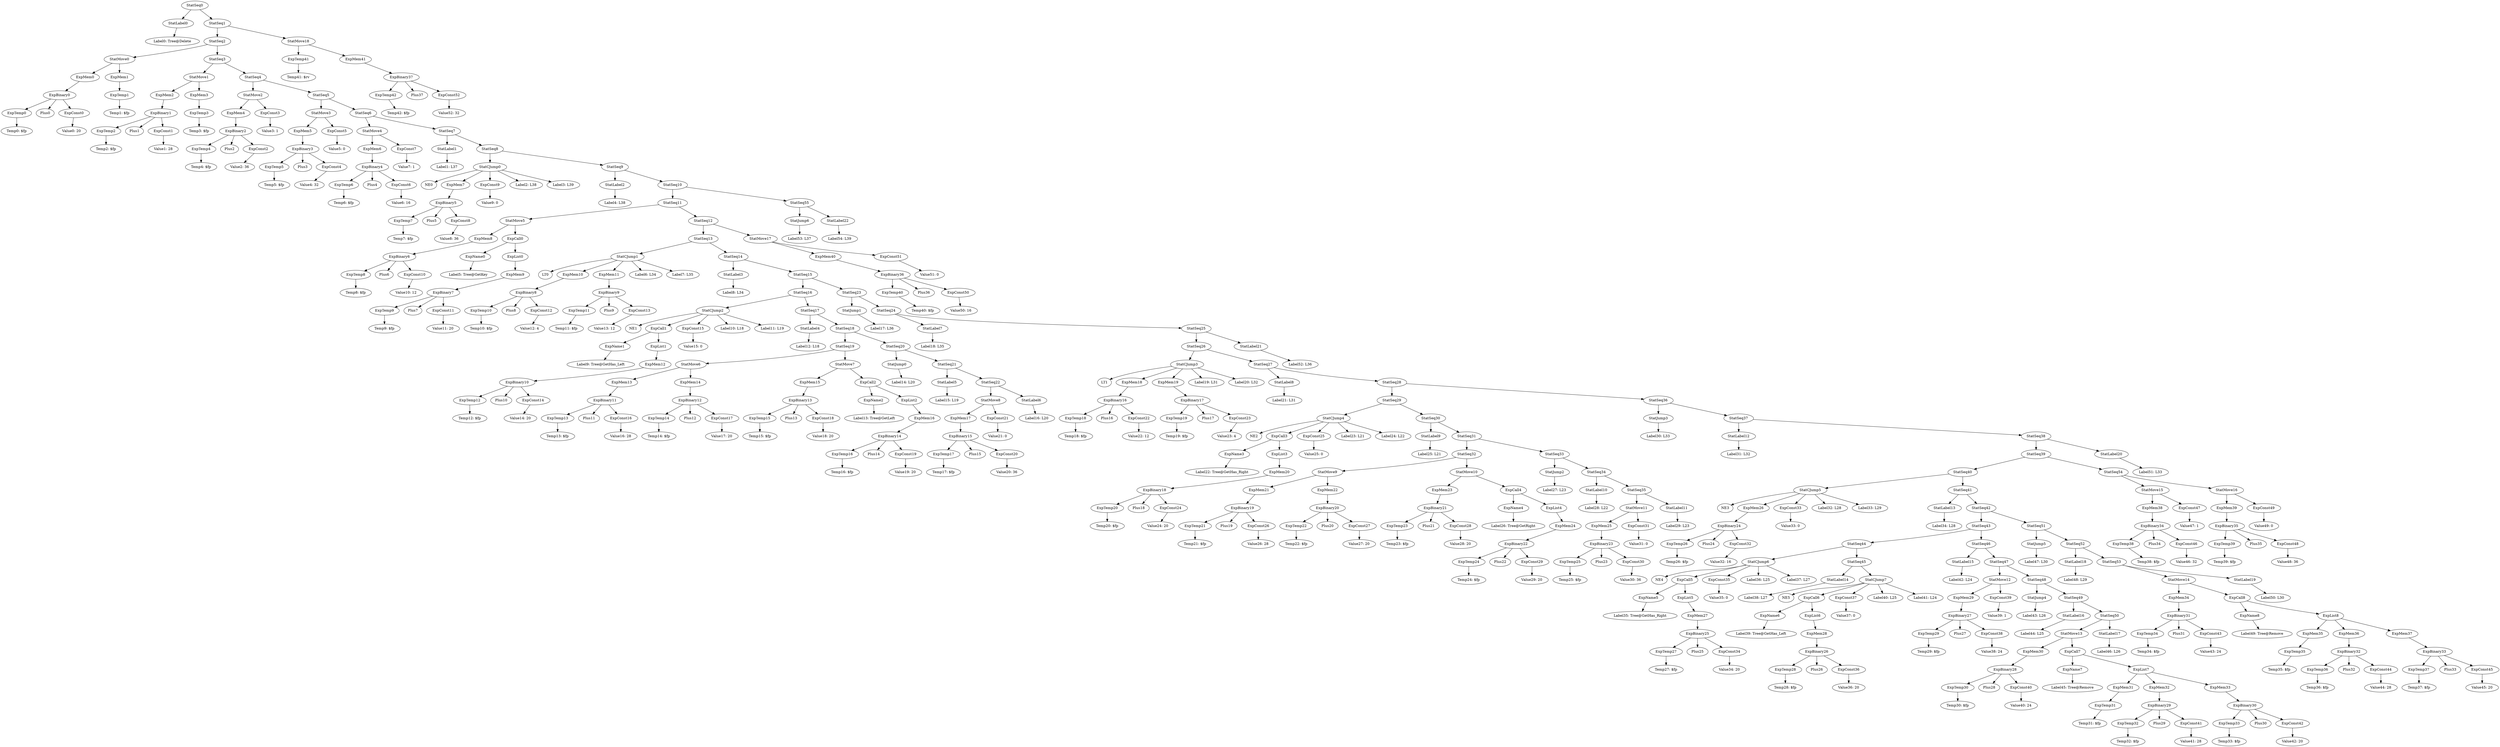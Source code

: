 digraph {
	ordering = out;
	ExpConst52 -> "Value52: 32";
	ExpBinary37 -> ExpTemp42;
	ExpBinary37 -> Plus37;
	ExpBinary37 -> ExpConst52;
	ExpTemp42 -> "Temp42: $fp";
	StatMove18 -> ExpTemp41;
	StatMove18 -> ExpMem41;
	ExpTemp41 -> "Temp41: $rv";
	ExpMem40 -> ExpBinary36;
	ExpConst50 -> "Value50: 16";
	ExpBinary36 -> ExpTemp40;
	ExpBinary36 -> Plus36;
	ExpBinary36 -> ExpConst50;
	StatLabel21 -> "Label52: L36";
	StatSeq38 -> StatSeq39;
	StatSeq38 -> StatLabel20;
	ExpMem39 -> ExpBinary35;
	ExpConst48 -> "Value48: 36";
	ExpBinary35 -> ExpTemp39;
	ExpBinary35 -> Plus35;
	ExpBinary35 -> ExpConst48;
	ExpTemp39 -> "Temp39: $fp";
	ExpConst47 -> "Value47: 1";
	StatMove15 -> ExpMem38;
	StatMove15 -> ExpConst47;
	ExpMem38 -> ExpBinary34;
	ExpBinary34 -> ExpTemp38;
	ExpBinary34 -> Plus34;
	ExpBinary34 -> ExpConst46;
	StatSeq39 -> StatSeq40;
	StatSeq39 -> StatSeq54;
	StatLabel19 -> "Label50: L30";
	StatSeq53 -> StatMove14;
	StatSeq53 -> StatLabel19;
	ExpMem37 -> ExpBinary33;
	ExpTemp37 -> "Temp37: $fp";
	ExpMem36 -> ExpBinary32;
	ExpConst44 -> "Value44: 28";
	ExpList8 -> ExpMem35;
	ExpList8 -> ExpMem36;
	ExpList8 -> ExpMem37;
	ExpMem35 -> ExpTemp35;
	ExpTemp35 -> "Temp35: $fp";
	ExpCall8 -> ExpName8;
	ExpCall8 -> ExpList8;
	StatMove14 -> ExpMem34;
	StatMove14 -> ExpCall8;
	ExpMem34 -> ExpBinary31;
	ExpConst43 -> "Value43: 24";
	StatSeq51 -> StatJump5;
	StatSeq51 -> StatSeq52;
	StatSeq50 -> StatMove13;
	StatSeq50 -> StatLabel17;
	ExpMem33 -> ExpBinary30;
	StatMove17 -> ExpMem40;
	StatMove17 -> ExpConst51;
	ExpConst42 -> "Value42: 20";
	ExpBinary30 -> ExpTemp33;
	ExpBinary30 -> Plus30;
	ExpBinary30 -> ExpConst42;
	ExpMem32 -> ExpBinary29;
	ExpTemp32 -> "Temp32: $fp";
	ExpList7 -> ExpMem31;
	ExpList7 -> ExpMem32;
	ExpList7 -> ExpMem33;
	ExpMem31 -> ExpTemp31;
	ExpCall7 -> ExpName7;
	ExpCall7 -> ExpList7;
	ExpName7 -> "Label45: Tree@Remove";
	StatMove13 -> ExpMem30;
	StatMove13 -> ExpCall7;
	ExpMem30 -> ExpBinary28;
	ExpConst40 -> "Value40: 24";
	ExpBinary28 -> ExpTemp30;
	ExpBinary28 -> Plus28;
	ExpBinary28 -> ExpConst40;
	ExpTemp30 -> "Temp30: $fp";
	StatSeq49 -> StatLabel16;
	StatSeq49 -> StatSeq50;
	ExpConst46 -> "Value46: 32";
	StatSeq48 -> StatJump4;
	StatSeq48 -> StatSeq49;
	StatSeq47 -> StatMove12;
	StatSeq47 -> StatSeq48;
	ExpConst39 -> "Value39: 1";
	StatMove12 -> ExpMem29;
	StatMove12 -> ExpConst39;
	ExpMem29 -> ExpBinary27;
	ExpConst38 -> "Value38: 24";
	ExpTemp29 -> "Temp29: $fp";
	StatLabel15 -> "Label42: L24";
	StatSeq43 -> StatSeq44;
	StatSeq43 -> StatSeq46;
	ExpConst37 -> "Value37: 0";
	ExpBinary26 -> ExpTemp28;
	ExpBinary26 -> Plus26;
	ExpBinary26 -> ExpConst36;
	ExpCall6 -> ExpName6;
	ExpCall6 -> ExpList6;
	ExpTemp38 -> "Temp38: $fp";
	ExpBinary31 -> ExpTemp34;
	ExpBinary31 -> Plus31;
	ExpBinary31 -> ExpConst43;
	ExpName6 -> "Label39: Tree@GetHas_Left";
	StatSeq45 -> StatLabel14;
	StatSeq45 -> StatCJump7;
	StatSeq10 -> StatSeq11;
	StatSeq10 -> StatSeq55;
	StatLabel14 -> "Label38: L27";
	ExpConst35 -> "Value35: 0";
	ExpMem27 -> ExpBinary25;
	ExpConst49 -> "Value49: 0";
	ExpTemp27 -> "Temp27: $fp";
	ExpCall5 -> ExpName5;
	ExpCall5 -> ExpList5;
	ExpBinary33 -> ExpTemp37;
	ExpBinary33 -> Plus33;
	ExpBinary33 -> ExpConst45;
	ExpName5 -> "Label35: Tree@GetHas_Right";
	StatCJump6 -> NE4;
	StatCJump6 -> ExpCall5;
	StatCJump6 -> ExpConst35;
	StatCJump6 -> "Label36: L25";
	StatCJump6 -> "Label37: L27";
	ExpConst19 -> "Value19: 20";
	StatSeq16 -> StatCJump2;
	StatSeq16 -> StatSeq17;
	StatSeq7 -> StatLabel1;
	StatSeq7 -> StatSeq8;
	ExpConst27 -> "Value27: 20";
	ExpMem12 -> ExpBinary10;
	ExpBinary10 -> ExpTemp12;
	ExpBinary10 -> Plus10;
	ExpBinary10 -> ExpConst14;
	ExpName1 -> "Label9: Tree@GetHas_Left";
	ExpMem24 -> ExpBinary22;
	StatMove11 -> ExpMem25;
	StatMove11 -> ExpConst31;
	ExpTemp13 -> "Temp13: $fp";
	StatJump4 -> "Label43: L26";
	ExpMem10 -> ExpBinary8;
	ExpTemp10 -> "Temp10: $fp";
	ExpConst30 -> "Value30: 36";
	ExpConst34 -> "Value34: 20";
	StatCJump1 -> LT0;
	StatCJump1 -> ExpMem10;
	StatCJump1 -> ExpMem11;
	StatCJump1 -> "Label6: L34";
	StatCJump1 -> "Label7: L35";
	ExpCall3 -> ExpName3;
	ExpCall3 -> ExpList3;
	ExpConst25 -> "Value25: 0";
	ExpConst11 -> "Value11: 20";
	ExpCall4 -> ExpName4;
	ExpCall4 -> ExpList4;
	StatJump3 -> "Label30: L33";
	ExpName0 -> "Label5: Tree@GetKey";
	StatJump5 -> "Label47: L30";
	StatLabel17 -> "Label46: L26";
	ExpConst8 -> "Value8: 36";
	ExpTemp20 -> "Temp20: $fp";
	ExpBinary6 -> ExpTemp8;
	ExpBinary6 -> Plus6;
	ExpBinary6 -> ExpConst10;
	ExpConst12 -> "Value12: 4";
	ExpTemp8 -> "Temp8: $fp";
	ExpMem15 -> ExpBinary13;
	ExpConst32 -> "Value32: 16";
	StatLabel18 -> "Label48: L29";
	ExpCall0 -> ExpName0;
	ExpCall0 -> ExpList0;
	StatSeq9 -> StatLabel2;
	StatSeq9 -> StatSeq10;
	StatLabel2 -> "Label4: L38";
	StatJump6 -> "Label53: L37";
	StatMove5 -> ExpMem8;
	StatMove5 -> ExpCall0;
	ExpConst14 -> "Value14: 20";
	ExpConst9 -> "Value9: 0";
	ExpBinary11 -> ExpTemp13;
	ExpBinary11 -> Plus11;
	ExpBinary11 -> ExpConst16;
	StatLabel12 -> "Label31: L32";
	ExpBinary0 -> ExpTemp0;
	ExpBinary0 -> Plus0;
	ExpBinary0 -> ExpConst0;
	StatSeq12 -> StatSeq13;
	StatSeq12 -> StatMove17;
	ExpTemp4 -> "Temp4: $fp";
	StatLabel5 -> "Label15: L19";
	StatSeq14 -> StatLabel3;
	StatSeq14 -> StatSeq15;
	StatCJump4 -> NE2;
	StatCJump4 -> ExpCall3;
	StatCJump4 -> ExpConst25;
	StatCJump4 -> "Label23: L21";
	StatCJump4 -> "Label24: L22";
	ExpMem13 -> ExpBinary11;
	StatSeq13 -> StatCJump1;
	StatSeq13 -> StatSeq14;
	ExpTemp23 -> "Temp23: $fp";
	ExpBinary27 -> ExpTemp29;
	ExpBinary27 -> Plus27;
	ExpBinary27 -> ExpConst38;
	StatMove1 -> ExpMem2;
	StatMove1 -> ExpMem3;
	StatSeq17 -> StatLabel4;
	StatSeq17 -> StatSeq18;
	ExpTemp19 -> "Temp19: $fp";
	StatSeq1 -> StatSeq2;
	StatSeq1 -> StatMove18;
	StatSeq30 -> StatLabel9;
	StatSeq30 -> StatSeq31;
	ExpTemp33 -> "Temp33: $fp";
	ExpBinary22 -> ExpTemp24;
	ExpBinary22 -> Plus22;
	ExpBinary22 -> ExpConst29;
	StatLabel4 -> "Label12: L18";
	StatSeq23 -> StatJump1;
	StatSeq23 -> StatSeq24;
	ExpConst36 -> "Value36: 20";
	StatSeq5 -> StatMove3;
	StatSeq5 -> StatSeq6;
	StatCJump0 -> NE0;
	StatCJump0 -> ExpMem7;
	StatCJump0 -> ExpConst9;
	StatCJump0 -> "Label2: L38";
	StatCJump0 -> "Label3: L39";
	ExpConst41 -> "Value41: 28";
	ExpConst1 -> "Value1: 28";
	ExpTemp2 -> "Temp2: $fp";
	StatLabel11 -> "Label29: L23";
	ExpBinary14 -> ExpTemp16;
	ExpBinary14 -> Plus14;
	ExpBinary14 -> ExpConst19;
	StatMove0 -> ExpMem0;
	StatMove0 -> ExpMem1;
	ExpTemp12 -> "Temp12: $fp";
	ExpTemp14 -> "Temp14: $fp";
	StatLabel6 -> "Label16: L20";
	StatJump1 -> "Label17: L36";
	StatLabel1 -> "Label1: L37";
	ExpTemp0 -> "Temp0: $fp";
	StatSeq54 -> StatMove15;
	StatSeq54 -> StatMove16;
	ExpConst15 -> "Value15: 0";
	StatSeq3 -> StatMove1;
	StatSeq3 -> StatSeq4;
	ExpConst13 -> "Value13: 12";
	ExpMem7 -> ExpBinary5;
	ExpTemp40 -> "Temp40: $fp";
	ExpConst45 -> "Value45: 20";
	ExpBinary3 -> ExpTemp5;
	ExpBinary3 -> Plus3;
	ExpBinary3 -> ExpConst4;
	StatSeq8 -> StatCJump0;
	StatSeq8 -> StatSeq9;
	ExpMem8 -> ExpBinary6;
	StatSeq6 -> StatMove4;
	StatSeq6 -> StatSeq7;
	ExpTemp11 -> "Temp11: $fp";
	ExpBinary32 -> ExpTemp36;
	ExpBinary32 -> Plus32;
	ExpBinary32 -> ExpConst44;
	ExpMem14 -> ExpBinary12;
	StatSeq31 -> StatSeq32;
	StatSeq31 -> StatSeq33;
	StatSeq0 -> StatLabel0;
	StatSeq0 -> StatSeq1;
	ExpConst23 -> "Value23: 4";
	ExpMem21 -> ExpBinary19;
	ExpTemp1 -> "Temp1: $fp";
	ExpList1 -> ExpMem12;
	ExpBinary4 -> ExpTemp6;
	ExpBinary4 -> Plus4;
	ExpBinary4 -> ExpConst6;
	StatSeq55 -> StatJump6;
	StatSeq55 -> StatLabel22;
	ExpTemp5 -> "Temp5: $fp";
	ExpBinary17 -> ExpTemp19;
	ExpBinary17 -> Plus17;
	ExpBinary17 -> ExpConst23;
	ExpMem16 -> ExpBinary14;
	ExpBinary2 -> ExpTemp4;
	ExpBinary2 -> Plus2;
	ExpBinary2 -> ExpConst2;
	StatSeq52 -> StatLabel18;
	StatSeq52 -> StatSeq53;
	ExpMem3 -> ExpTemp3;
	ExpConst17 -> "Value17: 20";
	ExpBinary1 -> ExpTemp2;
	ExpBinary1 -> Plus1;
	ExpBinary1 -> ExpConst1;
	ExpConst10 -> "Value10: 12";
	ExpTemp36 -> "Temp36: $fp";
	StatSeq4 -> StatMove2;
	StatSeq4 -> StatSeq5;
	ExpMem0 -> ExpBinary0;
	StatLabel13 -> "Label34: L28";
	StatSeq2 -> StatMove0;
	StatSeq2 -> StatSeq3;
	ExpMem1 -> ExpTemp1;
	ExpConst31 -> "Value31: 0";
	ExpMem9 -> ExpBinary7;
	ExpConst6 -> "Value6: 16";
	ExpName8 -> "Label49: Tree@Remove";
	ExpMem28 -> ExpBinary26;
	StatMove2 -> ExpMem4;
	StatMove2 -> ExpConst3;
	ExpBinary13 -> ExpTemp15;
	ExpBinary13 -> Plus13;
	ExpBinary13 -> ExpConst18;
	StatMove16 -> ExpMem39;
	StatMove16 -> ExpConst49;
	ExpBinary23 -> ExpTemp25;
	ExpBinary23 -> Plus23;
	ExpBinary23 -> ExpConst30;
	ExpTemp17 -> "Temp17: $fp";
	ExpConst3 -> "Value3: 1";
	ExpConst18 -> "Value18: 20";
	ExpConst26 -> "Value26: 28";
	StatSeq25 -> StatSeq26;
	StatSeq25 -> StatLabel21;
	StatMove3 -> ExpMem5;
	StatMove3 -> ExpConst5;
	StatLabel0 -> "Label0: Tree@Delete";
	ExpConst24 -> "Value24: 20";
	ExpBinary12 -> ExpTemp14;
	ExpBinary12 -> Plus12;
	ExpBinary12 -> ExpConst17;
	StatMove6 -> ExpMem13;
	StatMove6 -> ExpMem14;
	ExpBinary8 -> ExpTemp10;
	ExpBinary8 -> Plus8;
	ExpBinary8 -> ExpConst12;
	ExpConst5 -> "Value5: 0";
	StatSeq26 -> StatCJump3;
	StatSeq26 -> StatSeq27;
	ExpConst0 -> "Value0: 20";
	StatCJump2 -> NE1;
	StatCJump2 -> ExpCall1;
	StatCJump2 -> ExpConst15;
	StatCJump2 -> "Label10: L18";
	StatCJump2 -> "Label11: L19";
	ExpTemp16 -> "Temp16: $fp";
	ExpConst16 -> "Value16: 28";
	ExpMem6 -> ExpBinary4;
	StatSeq42 -> StatSeq43;
	StatSeq42 -> StatSeq51;
	ExpMem2 -> ExpBinary1;
	StatSeq11 -> StatMove5;
	StatSeq11 -> StatSeq12;
	ExpBinary7 -> ExpTemp9;
	ExpBinary7 -> Plus7;
	ExpBinary7 -> ExpConst11;
	ExpBinary5 -> ExpTemp7;
	ExpBinary5 -> Plus5;
	ExpBinary5 -> ExpConst8;
	ExpConst4 -> "Value4: 32";
	ExpConst51 -> "Value51: 0";
	ExpTemp15 -> "Temp15: $fp";
	ExpTemp7 -> "Temp7: $fp";
	StatMove7 -> ExpMem15;
	StatMove7 -> ExpCall2;
	ExpName2 -> "Label13: Tree@GetLeft";
	ExpConst2 -> "Value2: 36";
	ExpCall2 -> ExpName2;
	ExpCall2 -> ExpList2;
	StatSeq20 -> StatJump0;
	StatSeq20 -> StatSeq21;
	ExpBinary15 -> ExpTemp17;
	ExpBinary15 -> Plus15;
	ExpBinary15 -> ExpConst20;
	ExpList2 -> ExpMem16;
	ExpTemp22 -> "Temp22: $fp";
	StatSeq41 -> StatLabel13;
	StatSeq41 -> StatSeq42;
	StatLabel3 -> "Label8: L34";
	StatSeq18 -> StatSeq19;
	StatSeq18 -> StatSeq20;
	StatJump0 -> "Label14: L20";
	StatSeq21 -> StatLabel5;
	StatSeq21 -> StatSeq22;
	ExpMem17 -> ExpBinary15;
	ExpTemp34 -> "Temp34: $fp";
	StatLabel7 -> "Label18: L35";
	StatSeq19 -> StatMove6;
	StatSeq19 -> StatMove7;
	StatSeq22 -> StatMove8;
	StatSeq22 -> StatLabel6;
	StatSeq33 -> StatJump2;
	StatSeq33 -> StatSeq34;
	StatSeq15 -> StatSeq16;
	StatSeq15 -> StatSeq23;
	StatSeq46 -> StatLabel15;
	StatSeq46 -> StatSeq47;
	StatSeq24 -> StatLabel7;
	StatSeq24 -> StatSeq25;
	ExpBinary16 -> ExpTemp18;
	ExpBinary16 -> Plus16;
	ExpBinary16 -> ExpConst22;
	ExpTemp18 -> "Temp18: $fp";
	ExpConst28 -> "Value28: 20";
	ExpList0 -> ExpMem9;
	ExpConst22 -> "Value22: 12";
	StatSeq34 -> StatLabel10;
	StatSeq34 -> StatSeq35;
	ExpMem18 -> ExpBinary16;
	ExpTemp9 -> "Temp9: $fp";
	StatSeq27 -> StatLabel8;
	StatSeq27 -> StatSeq28;
	ExpList6 -> ExpMem28;
	ExpName3 -> "Label22: Tree@GetHas_Right";
	StatSeq37 -> StatLabel12;
	StatSeq37 -> StatSeq38;
	ExpTemp3 -> "Temp3: $fp";
	ExpTemp6 -> "Temp6: $fp";
	StatLabel8 -> "Label21: L31";
	ExpBinary18 -> ExpTemp20;
	ExpBinary18 -> Plus18;
	ExpBinary18 -> ExpConst24;
	ExpMem11 -> ExpBinary9;
	StatSeq36 -> StatJump3;
	StatSeq36 -> StatSeq37;
	ExpMem20 -> ExpBinary18;
	ExpList3 -> ExpMem20;
	ExpTemp28 -> "Temp28: $fp";
	StatSeq32 -> StatMove9;
	StatSeq32 -> StatMove10;
	StatMove8 -> ExpMem17;
	StatMove8 -> ExpConst21;
	ExpBinary20 -> ExpTemp22;
	ExpBinary20 -> Plus20;
	ExpBinary20 -> ExpConst27;
	ExpConst20 -> "Value20: 36";
	StatSeq29 -> StatCJump4;
	StatSeq29 -> StatSeq30;
	ExpBinary29 -> ExpTemp32;
	ExpBinary29 -> Plus29;
	ExpBinary29 -> ExpConst41;
	StatLabel9 -> "Label25: L21";
	ExpConst7 -> "Value7: 1";
	ExpTemp21 -> "Temp21: $fp";
	StatLabel22 -> "Label54: L39";
	ExpBinary19 -> ExpTemp21;
	ExpBinary19 -> Plus19;
	ExpBinary19 -> ExpConst26;
	StatMove4 -> ExpMem6;
	StatMove4 -> ExpConst7;
	StatMove9 -> ExpMem21;
	StatMove9 -> ExpMem22;
	StatSeq44 -> StatCJump6;
	StatSeq44 -> StatSeq45;
	ExpMem5 -> ExpBinary3;
	ExpMem22 -> ExpBinary20;
	StatCJump3 -> LT1;
	StatCJump3 -> ExpMem18;
	StatCJump3 -> ExpMem19;
	StatCJump3 -> "Label19: L31";
	StatCJump3 -> "Label20: L32";
	ExpBinary21 -> ExpTemp23;
	ExpBinary21 -> Plus21;
	ExpBinary21 -> ExpConst28;
	ExpBinary25 -> ExpTemp27;
	ExpBinary25 -> Plus25;
	ExpBinary25 -> ExpConst34;
	ExpMem23 -> ExpBinary21;
	ExpMem4 -> ExpBinary2;
	StatMove10 -> ExpMem23;
	StatMove10 -> ExpCall4;
	ExpName4 -> "Label26: Tree@GetRight";
	ExpTemp31 -> "Temp31: $fp";
	ExpList5 -> ExpMem27;
	ExpTemp24 -> "Temp24: $fp";
	ExpConst29 -> "Value29: 20";
	ExpList4 -> ExpMem24;
	ExpMem41 -> ExpBinary37;
	StatCJump7 -> NE5;
	StatCJump7 -> ExpCall6;
	StatCJump7 -> ExpConst37;
	StatCJump7 -> "Label40: L25";
	StatCJump7 -> "Label41: L24";
	StatJump2 -> "Label27: L23";
	StatLabel10 -> "Label28: L22";
	ExpTemp25 -> "Temp25: $fp";
	ExpMem25 -> ExpBinary23;
	StatSeq28 -> StatSeq29;
	StatSeq28 -> StatSeq36;
	StatLabel16 -> "Label44: L25";
	ExpMem26 -> ExpBinary24;
	StatSeq35 -> StatMove11;
	StatSeq35 -> StatLabel11;
	StatLabel20 -> "Label51: L33";
	ExpCall1 -> ExpName1;
	ExpCall1 -> ExpList1;
	ExpMem19 -> ExpBinary17;
	StatCJump5 -> NE3;
	StatCJump5 -> ExpMem26;
	StatCJump5 -> ExpConst33;
	StatCJump5 -> "Label32: L28";
	StatCJump5 -> "Label33: L29";
	ExpTemp26 -> "Temp26: $fp";
	ExpBinary9 -> ExpTemp11;
	ExpBinary9 -> Plus9;
	ExpBinary9 -> ExpConst13;
	ExpBinary24 -> ExpTemp26;
	ExpBinary24 -> Plus24;
	ExpBinary24 -> ExpConst32;
	ExpConst21 -> "Value21: 0";
	ExpConst33 -> "Value33: 0";
	StatSeq40 -> StatCJump5;
	StatSeq40 -> StatSeq41;
}

